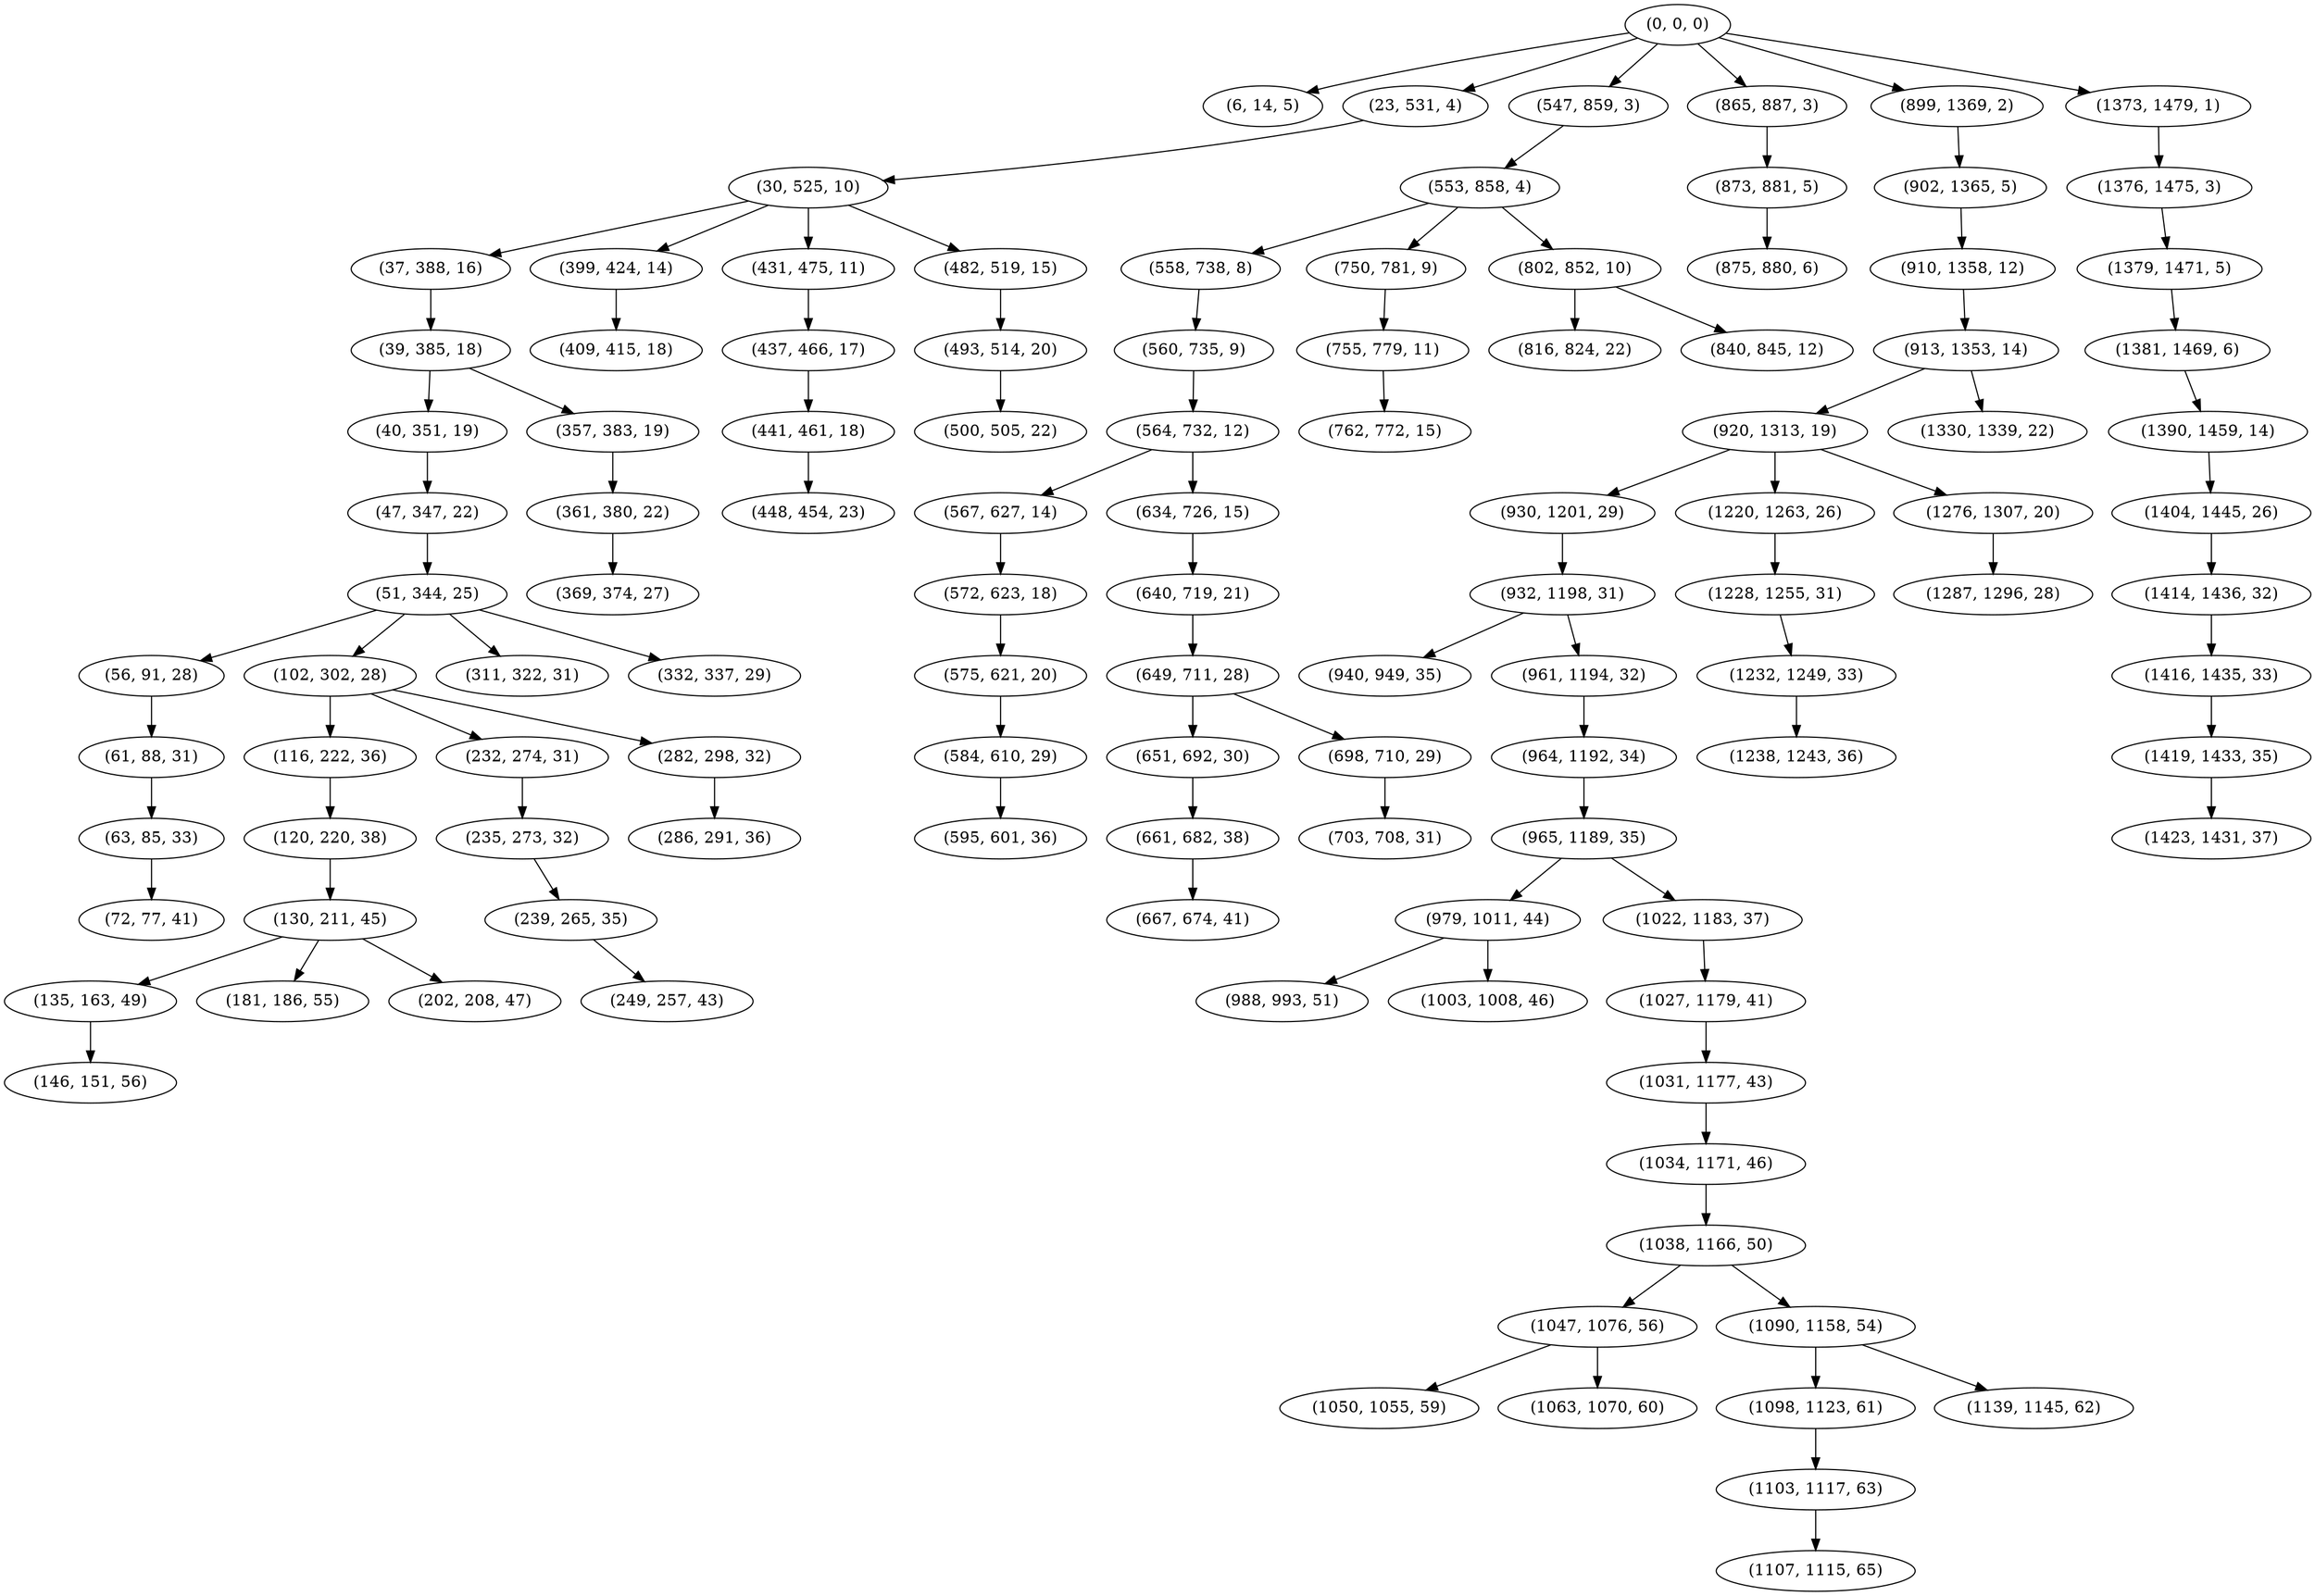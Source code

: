 digraph tree {
    "(0, 0, 0)";
    "(6, 14, 5)";
    "(23, 531, 4)";
    "(30, 525, 10)";
    "(37, 388, 16)";
    "(39, 385, 18)";
    "(40, 351, 19)";
    "(47, 347, 22)";
    "(51, 344, 25)";
    "(56, 91, 28)";
    "(61, 88, 31)";
    "(63, 85, 33)";
    "(72, 77, 41)";
    "(102, 302, 28)";
    "(116, 222, 36)";
    "(120, 220, 38)";
    "(130, 211, 45)";
    "(135, 163, 49)";
    "(146, 151, 56)";
    "(181, 186, 55)";
    "(202, 208, 47)";
    "(232, 274, 31)";
    "(235, 273, 32)";
    "(239, 265, 35)";
    "(249, 257, 43)";
    "(282, 298, 32)";
    "(286, 291, 36)";
    "(311, 322, 31)";
    "(332, 337, 29)";
    "(357, 383, 19)";
    "(361, 380, 22)";
    "(369, 374, 27)";
    "(399, 424, 14)";
    "(409, 415, 18)";
    "(431, 475, 11)";
    "(437, 466, 17)";
    "(441, 461, 18)";
    "(448, 454, 23)";
    "(482, 519, 15)";
    "(493, 514, 20)";
    "(500, 505, 22)";
    "(547, 859, 3)";
    "(553, 858, 4)";
    "(558, 738, 8)";
    "(560, 735, 9)";
    "(564, 732, 12)";
    "(567, 627, 14)";
    "(572, 623, 18)";
    "(575, 621, 20)";
    "(584, 610, 29)";
    "(595, 601, 36)";
    "(634, 726, 15)";
    "(640, 719, 21)";
    "(649, 711, 28)";
    "(651, 692, 30)";
    "(661, 682, 38)";
    "(667, 674, 41)";
    "(698, 710, 29)";
    "(703, 708, 31)";
    "(750, 781, 9)";
    "(755, 779, 11)";
    "(762, 772, 15)";
    "(802, 852, 10)";
    "(816, 824, 22)";
    "(840, 845, 12)";
    "(865, 887, 3)";
    "(873, 881, 5)";
    "(875, 880, 6)";
    "(899, 1369, 2)";
    "(902, 1365, 5)";
    "(910, 1358, 12)";
    "(913, 1353, 14)";
    "(920, 1313, 19)";
    "(930, 1201, 29)";
    "(932, 1198, 31)";
    "(940, 949, 35)";
    "(961, 1194, 32)";
    "(964, 1192, 34)";
    "(965, 1189, 35)";
    "(979, 1011, 44)";
    "(988, 993, 51)";
    "(1003, 1008, 46)";
    "(1022, 1183, 37)";
    "(1027, 1179, 41)";
    "(1031, 1177, 43)";
    "(1034, 1171, 46)";
    "(1038, 1166, 50)";
    "(1047, 1076, 56)";
    "(1050, 1055, 59)";
    "(1063, 1070, 60)";
    "(1090, 1158, 54)";
    "(1098, 1123, 61)";
    "(1103, 1117, 63)";
    "(1107, 1115, 65)";
    "(1139, 1145, 62)";
    "(1220, 1263, 26)";
    "(1228, 1255, 31)";
    "(1232, 1249, 33)";
    "(1238, 1243, 36)";
    "(1276, 1307, 20)";
    "(1287, 1296, 28)";
    "(1330, 1339, 22)";
    "(1373, 1479, 1)";
    "(1376, 1475, 3)";
    "(1379, 1471, 5)";
    "(1381, 1469, 6)";
    "(1390, 1459, 14)";
    "(1404, 1445, 26)";
    "(1414, 1436, 32)";
    "(1416, 1435, 33)";
    "(1419, 1433, 35)";
    "(1423, 1431, 37)";
    "(0, 0, 0)" -> "(6, 14, 5)";
    "(0, 0, 0)" -> "(23, 531, 4)";
    "(0, 0, 0)" -> "(547, 859, 3)";
    "(0, 0, 0)" -> "(865, 887, 3)";
    "(0, 0, 0)" -> "(899, 1369, 2)";
    "(0, 0, 0)" -> "(1373, 1479, 1)";
    "(23, 531, 4)" -> "(30, 525, 10)";
    "(30, 525, 10)" -> "(37, 388, 16)";
    "(30, 525, 10)" -> "(399, 424, 14)";
    "(30, 525, 10)" -> "(431, 475, 11)";
    "(30, 525, 10)" -> "(482, 519, 15)";
    "(37, 388, 16)" -> "(39, 385, 18)";
    "(39, 385, 18)" -> "(40, 351, 19)";
    "(39, 385, 18)" -> "(357, 383, 19)";
    "(40, 351, 19)" -> "(47, 347, 22)";
    "(47, 347, 22)" -> "(51, 344, 25)";
    "(51, 344, 25)" -> "(56, 91, 28)";
    "(51, 344, 25)" -> "(102, 302, 28)";
    "(51, 344, 25)" -> "(311, 322, 31)";
    "(51, 344, 25)" -> "(332, 337, 29)";
    "(56, 91, 28)" -> "(61, 88, 31)";
    "(61, 88, 31)" -> "(63, 85, 33)";
    "(63, 85, 33)" -> "(72, 77, 41)";
    "(102, 302, 28)" -> "(116, 222, 36)";
    "(102, 302, 28)" -> "(232, 274, 31)";
    "(102, 302, 28)" -> "(282, 298, 32)";
    "(116, 222, 36)" -> "(120, 220, 38)";
    "(120, 220, 38)" -> "(130, 211, 45)";
    "(130, 211, 45)" -> "(135, 163, 49)";
    "(130, 211, 45)" -> "(181, 186, 55)";
    "(130, 211, 45)" -> "(202, 208, 47)";
    "(135, 163, 49)" -> "(146, 151, 56)";
    "(232, 274, 31)" -> "(235, 273, 32)";
    "(235, 273, 32)" -> "(239, 265, 35)";
    "(239, 265, 35)" -> "(249, 257, 43)";
    "(282, 298, 32)" -> "(286, 291, 36)";
    "(357, 383, 19)" -> "(361, 380, 22)";
    "(361, 380, 22)" -> "(369, 374, 27)";
    "(399, 424, 14)" -> "(409, 415, 18)";
    "(431, 475, 11)" -> "(437, 466, 17)";
    "(437, 466, 17)" -> "(441, 461, 18)";
    "(441, 461, 18)" -> "(448, 454, 23)";
    "(482, 519, 15)" -> "(493, 514, 20)";
    "(493, 514, 20)" -> "(500, 505, 22)";
    "(547, 859, 3)" -> "(553, 858, 4)";
    "(553, 858, 4)" -> "(558, 738, 8)";
    "(553, 858, 4)" -> "(750, 781, 9)";
    "(553, 858, 4)" -> "(802, 852, 10)";
    "(558, 738, 8)" -> "(560, 735, 9)";
    "(560, 735, 9)" -> "(564, 732, 12)";
    "(564, 732, 12)" -> "(567, 627, 14)";
    "(564, 732, 12)" -> "(634, 726, 15)";
    "(567, 627, 14)" -> "(572, 623, 18)";
    "(572, 623, 18)" -> "(575, 621, 20)";
    "(575, 621, 20)" -> "(584, 610, 29)";
    "(584, 610, 29)" -> "(595, 601, 36)";
    "(634, 726, 15)" -> "(640, 719, 21)";
    "(640, 719, 21)" -> "(649, 711, 28)";
    "(649, 711, 28)" -> "(651, 692, 30)";
    "(649, 711, 28)" -> "(698, 710, 29)";
    "(651, 692, 30)" -> "(661, 682, 38)";
    "(661, 682, 38)" -> "(667, 674, 41)";
    "(698, 710, 29)" -> "(703, 708, 31)";
    "(750, 781, 9)" -> "(755, 779, 11)";
    "(755, 779, 11)" -> "(762, 772, 15)";
    "(802, 852, 10)" -> "(816, 824, 22)";
    "(802, 852, 10)" -> "(840, 845, 12)";
    "(865, 887, 3)" -> "(873, 881, 5)";
    "(873, 881, 5)" -> "(875, 880, 6)";
    "(899, 1369, 2)" -> "(902, 1365, 5)";
    "(902, 1365, 5)" -> "(910, 1358, 12)";
    "(910, 1358, 12)" -> "(913, 1353, 14)";
    "(913, 1353, 14)" -> "(920, 1313, 19)";
    "(913, 1353, 14)" -> "(1330, 1339, 22)";
    "(920, 1313, 19)" -> "(930, 1201, 29)";
    "(920, 1313, 19)" -> "(1220, 1263, 26)";
    "(920, 1313, 19)" -> "(1276, 1307, 20)";
    "(930, 1201, 29)" -> "(932, 1198, 31)";
    "(932, 1198, 31)" -> "(940, 949, 35)";
    "(932, 1198, 31)" -> "(961, 1194, 32)";
    "(961, 1194, 32)" -> "(964, 1192, 34)";
    "(964, 1192, 34)" -> "(965, 1189, 35)";
    "(965, 1189, 35)" -> "(979, 1011, 44)";
    "(965, 1189, 35)" -> "(1022, 1183, 37)";
    "(979, 1011, 44)" -> "(988, 993, 51)";
    "(979, 1011, 44)" -> "(1003, 1008, 46)";
    "(1022, 1183, 37)" -> "(1027, 1179, 41)";
    "(1027, 1179, 41)" -> "(1031, 1177, 43)";
    "(1031, 1177, 43)" -> "(1034, 1171, 46)";
    "(1034, 1171, 46)" -> "(1038, 1166, 50)";
    "(1038, 1166, 50)" -> "(1047, 1076, 56)";
    "(1038, 1166, 50)" -> "(1090, 1158, 54)";
    "(1047, 1076, 56)" -> "(1050, 1055, 59)";
    "(1047, 1076, 56)" -> "(1063, 1070, 60)";
    "(1090, 1158, 54)" -> "(1098, 1123, 61)";
    "(1090, 1158, 54)" -> "(1139, 1145, 62)";
    "(1098, 1123, 61)" -> "(1103, 1117, 63)";
    "(1103, 1117, 63)" -> "(1107, 1115, 65)";
    "(1220, 1263, 26)" -> "(1228, 1255, 31)";
    "(1228, 1255, 31)" -> "(1232, 1249, 33)";
    "(1232, 1249, 33)" -> "(1238, 1243, 36)";
    "(1276, 1307, 20)" -> "(1287, 1296, 28)";
    "(1373, 1479, 1)" -> "(1376, 1475, 3)";
    "(1376, 1475, 3)" -> "(1379, 1471, 5)";
    "(1379, 1471, 5)" -> "(1381, 1469, 6)";
    "(1381, 1469, 6)" -> "(1390, 1459, 14)";
    "(1390, 1459, 14)" -> "(1404, 1445, 26)";
    "(1404, 1445, 26)" -> "(1414, 1436, 32)";
    "(1414, 1436, 32)" -> "(1416, 1435, 33)";
    "(1416, 1435, 33)" -> "(1419, 1433, 35)";
    "(1419, 1433, 35)" -> "(1423, 1431, 37)";
}
